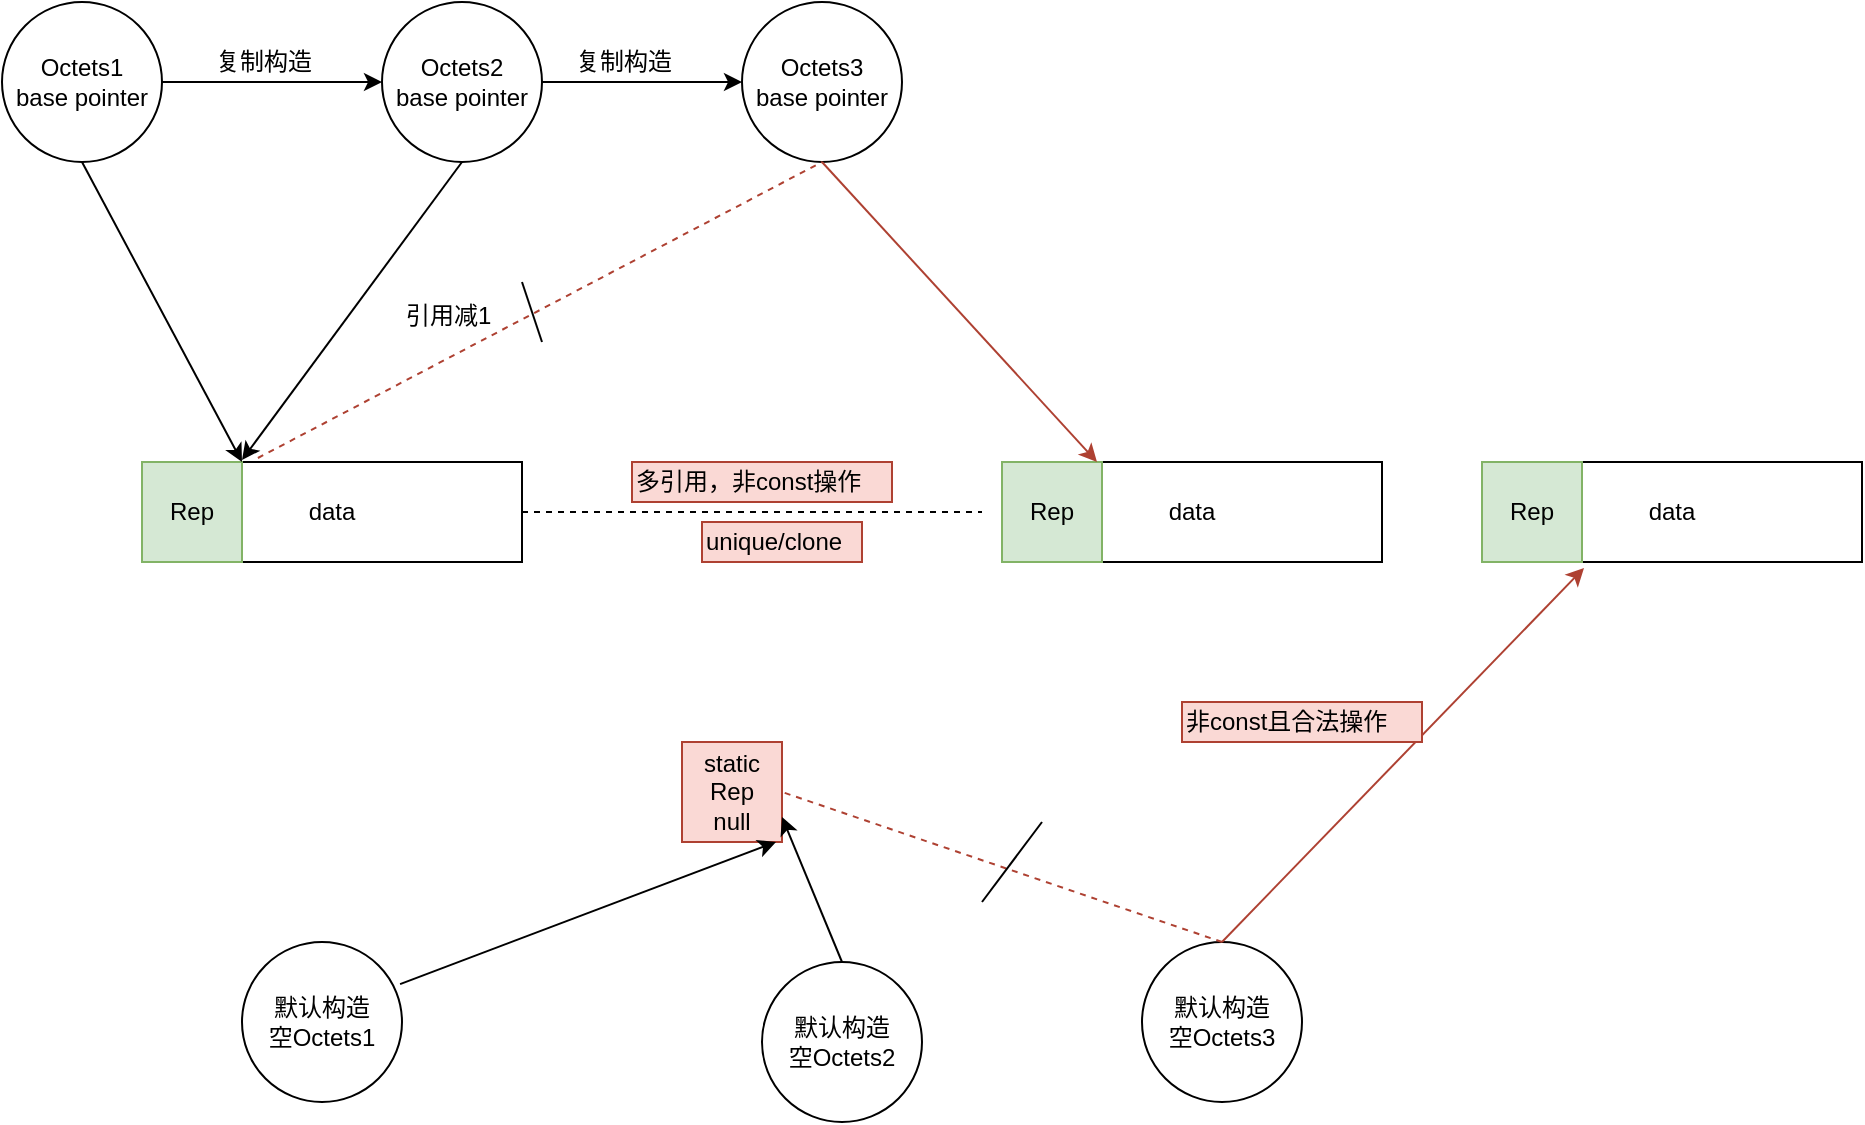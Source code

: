 <mxfile version="10.6.3" type="github"><diagram id="8dkjOIplarAI6LRDJhv3" name="Page-1"><mxGraphModel dx="1394" dy="774" grid="1" gridSize="10" guides="1" tooltips="1" connect="1" arrows="1" fold="1" page="1" pageScale="1" pageWidth="3300" pageHeight="4681" math="0" shadow="0"><root><mxCell id="0"/><mxCell id="1" parent="0"/><mxCell id="cXgeCsGir06AjUA8hMcK-4" value="data" style="rounded=0;whiteSpace=wrap;html=1;direction=south;" vertex="1" parent="1"><mxGeometry x="340" y="370" width="190" height="50" as="geometry"/></mxCell><mxCell id="cXgeCsGir06AjUA8hMcK-5" value="Rep" style="rounded=0;whiteSpace=wrap;html=1;fillColor=#d5e8d4;strokeColor=#82b366;" vertex="1" parent="1"><mxGeometry x="340" y="370" width="50" height="50" as="geometry"/></mxCell><mxCell id="cXgeCsGir06AjUA8hMcK-6" value="Octets1&lt;br&gt;base pointer&lt;br&gt;" style="ellipse;whiteSpace=wrap;html=1;aspect=fixed;" vertex="1" parent="1"><mxGeometry x="270" y="140" width="80" height="80" as="geometry"/></mxCell><mxCell id="cXgeCsGir06AjUA8hMcK-8" value="" style="endArrow=classic;html=1;exitX=0.5;exitY=1;exitDx=0;exitDy=0;" edge="1" parent="1" source="cXgeCsGir06AjUA8hMcK-6"><mxGeometry width="50" height="50" relative="1" as="geometry"><mxPoint x="260" y="340" as="sourcePoint"/><mxPoint x="390" y="370" as="targetPoint"/></mxGeometry></mxCell><mxCell id="cXgeCsGir06AjUA8hMcK-10" value="Octets2&lt;br&gt;base pointer&lt;br&gt;" style="ellipse;whiteSpace=wrap;html=1;aspect=fixed;" vertex="1" parent="1"><mxGeometry x="460" y="140" width="80" height="80" as="geometry"/></mxCell><mxCell id="cXgeCsGir06AjUA8hMcK-11" value="&lt;span&gt;Octets3&lt;/span&gt;&lt;br&gt;&lt;span&gt;base pointer&lt;/span&gt;" style="ellipse;whiteSpace=wrap;html=1;aspect=fixed;" vertex="1" parent="1"><mxGeometry x="640" y="140" width="80" height="80" as="geometry"/></mxCell><mxCell id="cXgeCsGir06AjUA8hMcK-12" value="" style="endArrow=classic;html=1;exitX=0.5;exitY=1;exitDx=0;exitDy=0;" edge="1" parent="1" source="cXgeCsGir06AjUA8hMcK-10"><mxGeometry width="50" height="50" relative="1" as="geometry"><mxPoint x="460" y="540" as="sourcePoint"/><mxPoint x="390" y="369" as="targetPoint"/></mxGeometry></mxCell><mxCell id="cXgeCsGir06AjUA8hMcK-16" value="data" style="rounded=0;whiteSpace=wrap;html=1;direction=south;" vertex="1" parent="1"><mxGeometry x="770" y="370" width="190" height="50" as="geometry"/></mxCell><mxCell id="cXgeCsGir06AjUA8hMcK-17" value="Rep" style="rounded=0;whiteSpace=wrap;html=1;fillColor=#d5e8d4;strokeColor=#82b366;" vertex="1" parent="1"><mxGeometry x="770" y="370" width="50" height="50" as="geometry"/></mxCell><mxCell id="cXgeCsGir06AjUA8hMcK-20" value="unique/clone" style="text;html=1;resizable=0;points=[];autosize=1;align=left;verticalAlign=top;spacingTop=-4;fillColor=#fad9d5;strokeColor=#ae4132;" vertex="1" parent="1"><mxGeometry x="620" y="400" width="80" height="20" as="geometry"/></mxCell><mxCell id="cXgeCsGir06AjUA8hMcK-24" value="多引用，非const操作" style="text;html=1;resizable=0;points=[];autosize=1;align=left;verticalAlign=top;spacingTop=-4;fillColor=#fad9d5;strokeColor=#ae4132;" vertex="1" parent="1"><mxGeometry x="585" y="370" width="130" height="20" as="geometry"/></mxCell><mxCell id="cXgeCsGir06AjUA8hMcK-25" value="" style="endArrow=none;dashed=1;html=1;entryX=0.5;entryY=1;entryDx=0;entryDy=0;exitX=-0.04;exitY=0.695;exitDx=0;exitDy=0;exitPerimeter=0;fillColor=#fad9d5;strokeColor=#ae4132;" edge="1" parent="1" source="cXgeCsGir06AjUA8hMcK-4" target="cXgeCsGir06AjUA8hMcK-11"><mxGeometry width="50" height="50" relative="1" as="geometry"><mxPoint x="540" y="310" as="sourcePoint"/><mxPoint x="590" y="260" as="targetPoint"/></mxGeometry></mxCell><mxCell id="cXgeCsGir06AjUA8hMcK-26" value="" style="endArrow=classic;html=1;exitX=0.5;exitY=1;exitDx=0;exitDy=0;entryX=0;entryY=0.75;entryDx=0;entryDy=0;fillColor=#fad9d5;strokeColor=#ae4132;" edge="1" parent="1" source="cXgeCsGir06AjUA8hMcK-11" target="cXgeCsGir06AjUA8hMcK-16"><mxGeometry width="50" height="50" relative="1" as="geometry"><mxPoint x="580" y="580" as="sourcePoint"/><mxPoint x="630" y="530" as="targetPoint"/></mxGeometry></mxCell><mxCell id="cXgeCsGir06AjUA8hMcK-27" value="" style="endArrow=none;html=1;" edge="1" parent="1"><mxGeometry width="50" height="50" relative="1" as="geometry"><mxPoint x="540" y="310" as="sourcePoint"/><mxPoint x="530" y="280" as="targetPoint"/></mxGeometry></mxCell><mxCell id="cXgeCsGir06AjUA8hMcK-30" value="" style="endArrow=none;dashed=1;html=1;exitX=0.5;exitY=0;exitDx=0;exitDy=0;" edge="1" parent="1" source="cXgeCsGir06AjUA8hMcK-4"><mxGeometry width="50" height="50" relative="1" as="geometry"><mxPoint x="680" y="540" as="sourcePoint"/><mxPoint x="760" y="395" as="targetPoint"/></mxGeometry></mxCell><mxCell id="cXgeCsGir06AjUA8hMcK-31" value="" style="endArrow=classic;html=1;exitX=1;exitY=0.5;exitDx=0;exitDy=0;entryX=0;entryY=0.5;entryDx=0;entryDy=0;" edge="1" parent="1" source="cXgeCsGir06AjUA8hMcK-6" target="cXgeCsGir06AjUA8hMcK-10"><mxGeometry width="50" height="50" relative="1" as="geometry"><mxPoint x="500" y="590" as="sourcePoint"/><mxPoint x="550" y="540" as="targetPoint"/></mxGeometry></mxCell><mxCell id="cXgeCsGir06AjUA8hMcK-32" value="" style="endArrow=classic;html=1;exitX=1;exitY=0.5;exitDx=0;exitDy=0;entryX=0;entryY=0.5;entryDx=0;entryDy=0;" edge="1" parent="1" source="cXgeCsGir06AjUA8hMcK-10" target="cXgeCsGir06AjUA8hMcK-11"><mxGeometry width="50" height="50" relative="1" as="geometry"><mxPoint x="570" y="180" as="sourcePoint"/><mxPoint x="620" y="130" as="targetPoint"/></mxGeometry></mxCell><mxCell id="cXgeCsGir06AjUA8hMcK-33" value="复制构造" style="text;html=1;resizable=0;points=[];autosize=1;align=left;verticalAlign=top;spacingTop=-4;" vertex="1" parent="1"><mxGeometry x="375" y="160" width="60" height="20" as="geometry"/></mxCell><mxCell id="cXgeCsGir06AjUA8hMcK-34" value="复制构造" style="text;html=1;resizable=0;points=[];autosize=1;align=left;verticalAlign=top;spacingTop=-4;" vertex="1" parent="1"><mxGeometry x="555" y="160" width="60" height="20" as="geometry"/></mxCell><mxCell id="cXgeCsGir06AjUA8hMcK-35" value="引用减1" style="text;html=1;resizable=0;points=[];autosize=1;align=left;verticalAlign=top;spacingTop=-4;" vertex="1" parent="1"><mxGeometry x="470" y="287" width="60" height="20" as="geometry"/></mxCell><mxCell id="cXgeCsGir06AjUA8hMcK-38" value="static&lt;br&gt;Rep&lt;br&gt;null&lt;br&gt;" style="rounded=0;whiteSpace=wrap;html=1;fillColor=#fad9d5;strokeColor=#ae4132;" vertex="1" parent="1"><mxGeometry x="610" y="510" width="50" height="50" as="geometry"/></mxCell><mxCell id="cXgeCsGir06AjUA8hMcK-39" value="默认构造&lt;br&gt;空Octets1&lt;br&gt;" style="ellipse;whiteSpace=wrap;html=1;aspect=fixed;" vertex="1" parent="1"><mxGeometry x="390" y="610" width="80" height="80" as="geometry"/></mxCell><mxCell id="cXgeCsGir06AjUA8hMcK-40" value="默认构造&lt;br&gt;空Octets2&lt;br&gt;" style="ellipse;whiteSpace=wrap;html=1;aspect=fixed;" vertex="1" parent="1"><mxGeometry x="650" y="620" width="80" height="80" as="geometry"/></mxCell><mxCell id="cXgeCsGir06AjUA8hMcK-41" value="默认构造&lt;br&gt;空Octets3&lt;br&gt;" style="ellipse;whiteSpace=wrap;html=1;aspect=fixed;" vertex="1" parent="1"><mxGeometry x="840" y="610" width="80" height="80" as="geometry"/></mxCell><mxCell id="cXgeCsGir06AjUA8hMcK-42" value="" style="endArrow=classic;html=1;exitX=0.988;exitY=0.263;exitDx=0;exitDy=0;entryX=0.94;entryY=1;entryDx=0;entryDy=0;entryPerimeter=0;exitPerimeter=0;" edge="1" parent="1" source="cXgeCsGir06AjUA8hMcK-39" target="cXgeCsGir06AjUA8hMcK-38"><mxGeometry width="50" height="50" relative="1" as="geometry"><mxPoint x="270" y="520" as="sourcePoint"/><mxPoint x="320" y="470" as="targetPoint"/></mxGeometry></mxCell><mxCell id="cXgeCsGir06AjUA8hMcK-43" value="" style="endArrow=classic;html=1;exitX=0.5;exitY=0;exitDx=0;exitDy=0;entryX=1;entryY=0.75;entryDx=0;entryDy=0;" edge="1" parent="1" source="cXgeCsGir06AjUA8hMcK-40" target="cXgeCsGir06AjUA8hMcK-38"><mxGeometry width="50" height="50" relative="1" as="geometry"><mxPoint x="770" y="610" as="sourcePoint"/><mxPoint x="650" y="510" as="targetPoint"/></mxGeometry></mxCell><mxCell id="cXgeCsGir06AjUA8hMcK-45" value="" style="endArrow=none;dashed=1;html=1;exitX=0.5;exitY=0;exitDx=0;exitDy=0;entryX=1;entryY=0.5;entryDx=0;entryDy=0;fillColor=#fad9d5;strokeColor=#ae4132;" edge="1" parent="1" source="cXgeCsGir06AjUA8hMcK-41" target="cXgeCsGir06AjUA8hMcK-38"><mxGeometry width="50" height="50" relative="1" as="geometry"><mxPoint x="790" y="510" as="sourcePoint"/><mxPoint x="840" y="460" as="targetPoint"/></mxGeometry></mxCell><mxCell id="cXgeCsGir06AjUA8hMcK-48" value="data" style="rounded=0;whiteSpace=wrap;html=1;direction=south;" vertex="1" parent="1"><mxGeometry x="1010" y="370" width="190" height="50" as="geometry"/></mxCell><mxCell id="cXgeCsGir06AjUA8hMcK-49" value="Rep" style="rounded=0;whiteSpace=wrap;html=1;fillColor=#d5e8d4;strokeColor=#82b366;" vertex="1" parent="1"><mxGeometry x="1010" y="370" width="50" height="50" as="geometry"/></mxCell><mxCell id="cXgeCsGir06AjUA8hMcK-51" value="" style="endArrow=classic;html=1;entryX=1.02;entryY=1.06;entryDx=0;entryDy=0;entryPerimeter=0;fillColor=#fad9d5;strokeColor=#ae4132;" edge="1" parent="1" target="cXgeCsGir06AjUA8hMcK-49"><mxGeometry width="50" height="50" relative="1" as="geometry"><mxPoint x="880" y="610" as="sourcePoint"/><mxPoint x="1020" y="520" as="targetPoint"/></mxGeometry></mxCell><mxCell id="cXgeCsGir06AjUA8hMcK-52" value="非const且合法操作" style="text;html=1;resizable=0;points=[];autosize=1;align=left;verticalAlign=top;spacingTop=-4;fillColor=#fad9d5;strokeColor=#ae4132;" vertex="1" parent="1"><mxGeometry x="860" y="490" width="120" height="20" as="geometry"/></mxCell><mxCell id="cXgeCsGir06AjUA8hMcK-53" value="" style="endArrow=none;html=1;" edge="1" parent="1"><mxGeometry width="50" height="50" relative="1" as="geometry"><mxPoint x="760" y="590" as="sourcePoint"/><mxPoint x="790" y="550" as="targetPoint"/></mxGeometry></mxCell></root></mxGraphModel></diagram></mxfile>
